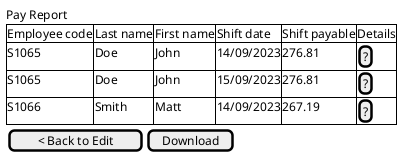 @startsalt

{

Pay Report

{#
Employee code | Last name | First name | Shift date | Shift payable | Details
S1065 | Doe | John | 14/09/2023 | 276.81 | [?]
S1065 | Doe | John | 15/09/2023 | 276.81 | [?]
S1066 | Smith | Matt | 14/09/2023 | 267.19 | [?]
}

{[ < Back to Edit ] | [ Download ]}

}

@endsalt
